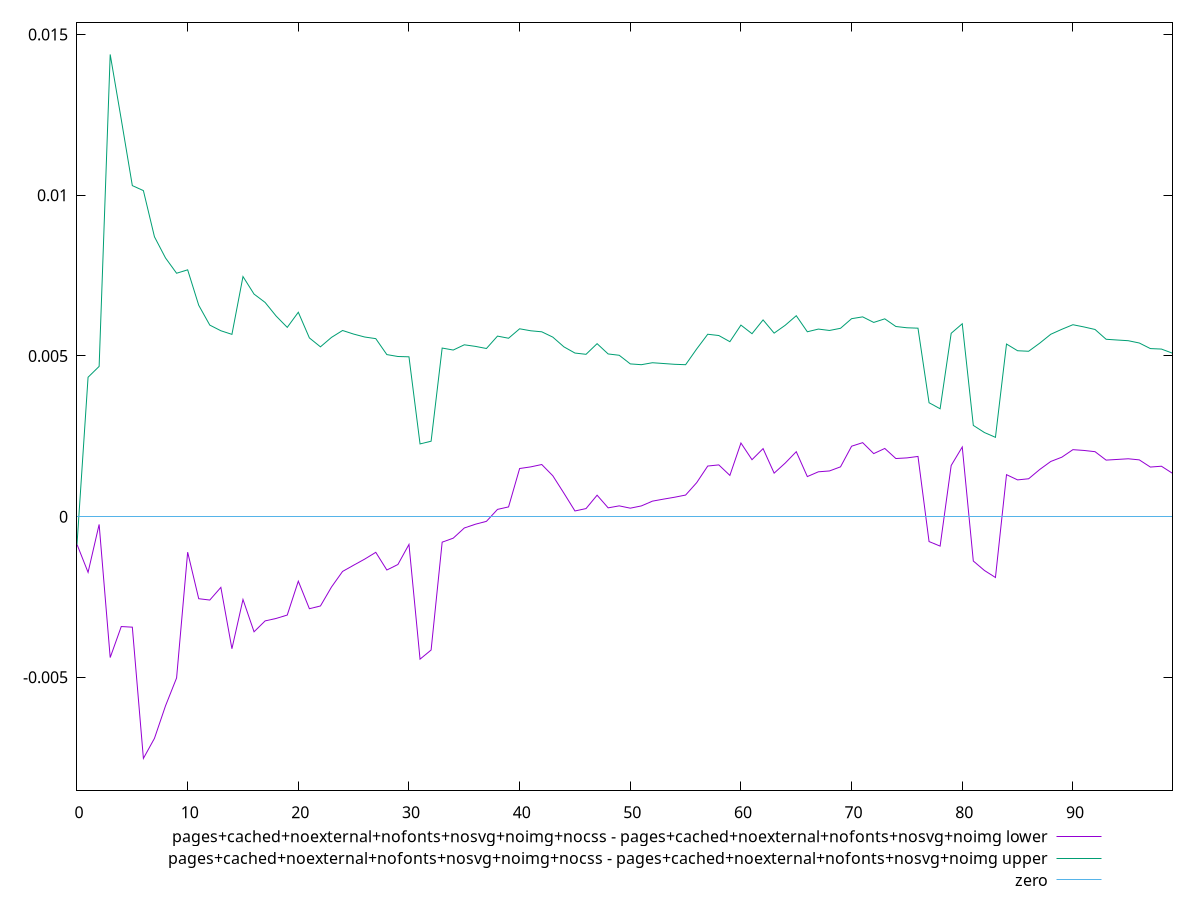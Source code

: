 reset

$pagesCachedNoexternalNofontsNosvgNoimgNocssPagesCachedNoexternalNofontsNosvgNoimgLower <<EOF
0 -0.0008648371333539462
1 -0.0017336568400129183
2 -0.00024281316104110334
3 -0.004384596677328035
4 -0.003419724063822814
5 -0.00343952646569177
6 -0.007522610914890473
7 -0.006898026901595286
8 -0.005886122220227828
9 -0.005018785724967547
10 -0.001105432057089452
11 -0.0025537743039002886
12 -0.002595440064920328
13 -0.002201531320488683
14 -0.004111143938768436
15 -0.002578038084324011
16 -0.0035831503562138243
17 -0.0032442185532210975
18 -0.003167513162297842
19 -0.003062293237780762
20 -0.0020084983691091487
21 -0.002864859368446054
22 -0.002779748597571588
23 -0.002189248842867545
24 -0.0017049198995546162
25 -0.0015111563475769551
26 -0.0013215280377077139
27 -0.0011107311180408304
28 -0.0016607514752574222
29 -0.0014894563502157133
30 -0.0008650772092022641
31 -0.0044343358631172575
32 -0.004150356060657912
33 -0.0007944064662938686
34 -0.0006698191687920288
35 -0.00035350339513454815
36 -0.0002368143178397915
37 -0.0001467190830430425
38 0.0002252382429529451
39 0.00030239902559585754
40 0.0014970976373468513
41 0.00154759685483116
42 0.0016212826310586402
43 0.0012708076242180753
44 0.0007306083519690973
45 0.0001760941839884047
46 0.00025038890299308074
47 0.0006669798069748509
48 0.0002729789945934251
49 0.0003349617687269514
50 0.00026311982247846383
51 0.0003331535822849374
52 0.0004814999291828481
53 0.0005443943307726711
54 0.0006030926443948725
55 0.0006711471029387859
56 0.0010565462964987915
57 0.0015738145803340757
58 0.0016094288979524823
59 0.0012829684810535024
60 0.0022901886016133363
61 0.0017718262074384338
62 0.0021165250220256606
63 0.001353059087053788
64 0.0016657610993487853
65 0.0020203836454939458
66 0.0012458751684036773
67 0.001394654455977292
68 0.0014210747171037276
69 0.001549019593924502
70 0.00219062955831653
71 0.0023016189746739033
72 0.0019608541196079556
73 0.0021212114718133944
74 0.0018076885214630355
75 0.0018273048829395033
76 0.0018724800982149225
77 -0.000775803243865334
78 -0.0009171572979230214
79 0.0015909918958318526
80 0.002166262874706917
81 -0.0013816547740851362
82 -0.0016742881213793704
83 -0.0018935810395061111
84 0.0013051390835029913
85 0.0011431165754756693
86 0.0011781077234555106
87 0.0014663041383629963
88 0.0017163693041737011
89 0.001849379940900986
90 0.0020834104652437437
91 0.002059057382986004
92 0.002020576819068794
93 0.001758600835839027
94 0.0017792190782363508
95 0.0018000702293374576
96 0.001765831533818475
97 0.0015423350800283949
98 0.001568297336081869
99 0.0013471854082697762
EOF

$pagesCachedNoexternalNofontsNosvgNoimgNocssPagesCachedNoexternalNofontsNosvgNoimgUpper <<EOF
0 -0.0008648371333539462
1 0.004337072365965365
2 0.004674452116356502
3 0.014380109956701016
4 0.012358235542020278
5 0.010298481541882157
6 0.010142996118559946
7 0.008706010983532672
8 0.008047307277913083
9 0.007572546968645668
10 0.007678680112201399
11 0.006576306283216857
12 0.005958980258353873
13 0.005783291326186226
14 0.005670630876095872
15 0.007469263221954972
16 0.006923087745693399
17 0.00666363971431316
18 0.006238631269100448
19 0.005888361052563213
20 0.006358827979357653
21 0.00556038982265184
22 0.005282759172419396
23 0.005577233283350927
24 0.005791176113498933
25 0.005679426571056497
26 0.005588351692547483
27 0.005537876795648988
28 0.0050416017243356155
29 0.00498217378627588
30 0.004972267538051472
31 0.0022622995505444687
32 0.0023464228142011326
33 0.005245086966920005
34 0.005182985341411683
35 0.005346193520053645
36 0.005297124581070296
37 0.00523080366822066
38 0.005616682800585589
39 0.005550082038528203
40 0.005844056573888527
41 0.005782381253601229
42 0.0057504246354029955
43 0.005584657757302412
44 0.005282710906782829
45 0.005089415380122133
46 0.005050182659338688
47 0.0053813885034511375
48 0.00506109340556506
49 0.005020326716139709
50 0.004751675541670819
51 0.004726969976683517
52 0.004788230537516914
53 0.004763876923047935
54 0.004739075671141483
55 0.0047268236696101015
56 0.0052162090814616684
57 0.005674355774289586
58 0.005634801556823919
59 0.005442898633834926
60 0.005959224675772262
61 0.0056912098867731836
62 0.006120643645662206
63 0.005709111148758449
64 0.0059536482614900394
65 0.006250902152084908
66 0.0057515929105216405
67 0.005835316348227885
68 0.0057919457851873845
69 0.005859613820909052
70 0.006158727253387593
71 0.006215153678651163
72 0.006042136678251422
73 0.00615384009552637
74 0.005915560231868599
75 0.005875936313009726
76 0.00586324686861608
77 0.003543693242048893
78 0.003355819886462774
79 0.005704455625195323
80 0.006000568138846727
81 0.002837800135863652
82 0.002616646621975467
83 0.0024671406961646178
84 0.005369878437693045
85 0.005161162985804099
86 0.005145091013063366
87 0.005396864219621066
88 0.005674008610717244
89 0.0058287300102090826
90 0.005970810821143254
91 0.005901515038301445
92 0.005822987242142545
93 0.005518044950019599
94 0.005495084651902247
95 0.005473350496866725
96 0.005401971758205903
97 0.005228325943848072
98 0.0052133720647188474
99 0.00508456422764653
EOF

set key outside below
set xrange [0:99]
set yrange [-0.008522610914890472:0.015380109956701016]
set trange [-0.008522610914890472:0.015380109956701016]
set terminal svg size 640, 520 enhanced background rgb 'white'
set output "reprap/meta/scoreEstimate/diff/12_sub_11.svg"

plot $pagesCachedNoexternalNofontsNosvgNoimgNocssPagesCachedNoexternalNofontsNosvgNoimgLower title "pages+cached+noexternal+nofonts+nosvg+noimg+nocss - pages+cached+noexternal+nofonts+nosvg+noimg lower" with line, \
     $pagesCachedNoexternalNofontsNosvgNoimgNocssPagesCachedNoexternalNofontsNosvgNoimgUpper title "pages+cached+noexternal+nofonts+nosvg+noimg+nocss - pages+cached+noexternal+nofonts+nosvg+noimg upper" with line, \
     0 title "zero"

reset
